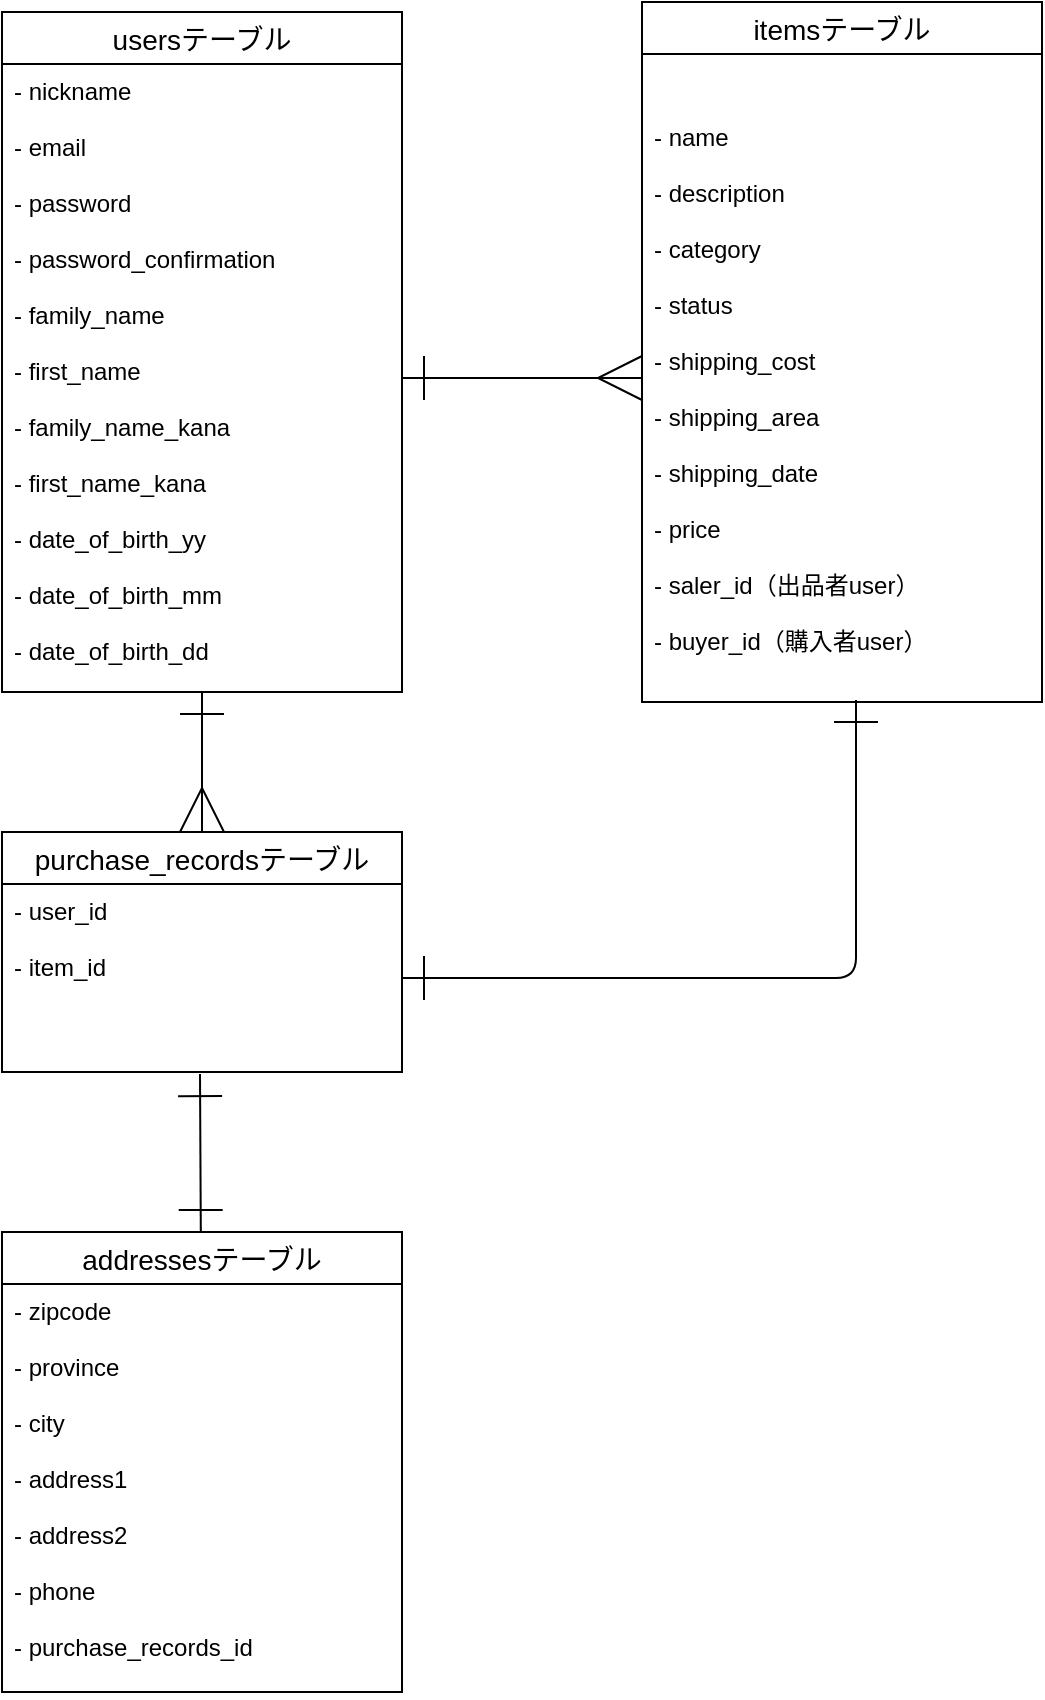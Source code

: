 <mxfile>
    <diagram id="vrA6VwyIT8-W51ywQXJp" name="ページ1">
        <mxGraphModel dx="1043" dy="847" grid="1" gridSize="10" guides="1" tooltips="1" connect="1" arrows="1" fold="1" page="1" pageScale="1" pageWidth="827" pageHeight="1169" math="0" shadow="0">
            <root>
                <mxCell id="0"/>
                <mxCell id="1" parent="0"/>
                <mxCell id="2" value="usersテーブル" style="swimlane;fontStyle=0;childLayout=stackLayout;horizontal=1;startSize=26;horizontalStack=0;resizeParent=1;resizeParentMax=0;resizeLast=0;collapsible=1;marginBottom=0;align=center;fontSize=14;" parent="1" vertex="1">
                    <mxGeometry x="200" y="160" width="200" height="340" as="geometry"/>
                </mxCell>
                <mxCell id="3" value="- nickname&#10;&#10;- email&#10;&#10;- password&#10;&#10;- password_confirmation&#10;&#10;- family_name&#10;&#10;- first_name&#10;&#10;- family_name_kana&#10;&#10;- first_name_kana&#10;&#10;- date_of_birth_yy&#10;&#10;- date_of_birth_mm&#10;&#10;- date_of_birth_dd" style="text;strokeColor=none;fillColor=none;spacingLeft=4;spacingRight=4;overflow=hidden;rotatable=0;points=[[0,0.5],[1,0.5]];portConstraint=eastwest;fontSize=12;" parent="2" vertex="1">
                    <mxGeometry y="26" width="200" height="314" as="geometry"/>
                </mxCell>
                <mxCell id="14" value="itemsテーブル" style="swimlane;fontStyle=0;childLayout=stackLayout;horizontal=1;startSize=26;horizontalStack=0;resizeParent=1;resizeParentMax=0;resizeLast=0;collapsible=1;marginBottom=0;align=center;fontSize=14;" parent="1" vertex="1">
                    <mxGeometry x="520" y="155" width="200" height="350" as="geometry"/>
                </mxCell>
                <mxCell id="15" value="&#10;&#10;- name&#10;&#10;- description&#10;&#10;- category&#10;&#10;- status&#10;&#10;- shipping_cost&#10;&#10;- shipping_area&#10;&#10;- shipping_date&#10;&#10;- price&#10;&#10;- saler_id（出品者user）&#10;&#10;- buyer_id（購入者user）&#10;&#10;" style="text;strokeColor=none;fillColor=none;spacingLeft=4;spacingRight=4;overflow=hidden;rotatable=0;points=[[0,0.5],[1,0.5]];portConstraint=eastwest;fontSize=12;" parent="14" vertex="1">
                    <mxGeometry y="26" width="200" height="324" as="geometry"/>
                </mxCell>
                <mxCell id="45" style="html=1;startArrow=ERone;startFill=0;endArrow=ERone;endFill=0;startSize=20;endSize=20;strokeWidth=1;entryX=0.495;entryY=1.011;entryDx=0;entryDy=0;entryPerimeter=0;" parent="1" source="18" target="32" edge="1">
                    <mxGeometry relative="1" as="geometry">
                        <mxPoint x="300" y="790" as="targetPoint"/>
                    </mxGeometry>
                </mxCell>
                <mxCell id="18" value="addressesテーブル" style="swimlane;fontStyle=0;childLayout=stackLayout;horizontal=1;startSize=26;horizontalStack=0;resizeParent=1;resizeParentMax=0;resizeLast=0;collapsible=1;marginBottom=0;align=center;fontSize=14;" parent="1" vertex="1">
                    <mxGeometry x="200" y="770" width="200" height="230" as="geometry"/>
                </mxCell>
                <mxCell id="19" value="- zipcode&#10;&#10;- province&#10;&#10;- city&#10;&#10;- address1&#10;&#10;- address2&#10;&#10;- phone&#10;&#10;- purchase_records_id&#10;&#10;" style="text;strokeColor=none;fillColor=none;spacingLeft=4;spacingRight=4;overflow=hidden;rotatable=0;points=[[0,0.5],[1,0.5]];portConstraint=eastwest;fontSize=12;" parent="18" vertex="1">
                    <mxGeometry y="26" width="200" height="204" as="geometry"/>
                </mxCell>
                <mxCell id="31" value="purchase_recordsテーブル" style="swimlane;fontStyle=0;childLayout=stackLayout;horizontal=1;startSize=26;horizontalStack=0;resizeParent=1;resizeParentMax=0;resizeLast=0;collapsible=1;marginBottom=0;align=center;fontSize=14;" parent="1" vertex="1">
                    <mxGeometry x="200" y="570" width="200" height="120" as="geometry"/>
                </mxCell>
                <mxCell id="32" value="- user_id&#10;&#10;- item_id&#10;&#10;" style="text;strokeColor=none;fillColor=none;spacingLeft=4;spacingRight=4;overflow=hidden;rotatable=0;points=[[0,0.5],[1,0.5]];portConstraint=eastwest;fontSize=12;" parent="31" vertex="1">
                    <mxGeometry y="26" width="200" height="94" as="geometry"/>
                </mxCell>
                <mxCell id="36" style="edgeStyle=none;html=1;startArrow=ERone;startFill=0;endArrow=ERmany;endFill=0;startSize=20;endSize=20;strokeWidth=1;" parent="1" source="3" target="15" edge="1">
                    <mxGeometry relative="1" as="geometry"/>
                </mxCell>
                <mxCell id="38" style="html=1;startArrow=ERone;startFill=0;endArrow=ERmany;endFill=0;startSize=20;endSize=20;strokeWidth=1;entryX=0.5;entryY=0;entryDx=0;entryDy=0;" parent="1" source="3" target="31" edge="1">
                    <mxGeometry relative="1" as="geometry">
                        <mxPoint x="400" y="740" as="targetPoint"/>
                    </mxGeometry>
                </mxCell>
                <mxCell id="42" style="edgeStyle=orthogonalEdgeStyle;html=1;entryX=0.535;entryY=0.997;entryDx=0;entryDy=0;entryPerimeter=0;startArrow=ERone;startFill=0;endArrow=ERone;endFill=0;startSize=20;endSize=20;strokeWidth=1;" parent="1" source="32" target="15" edge="1">
                    <mxGeometry relative="1" as="geometry"/>
                </mxCell>
            </root>
        </mxGraphModel>
    </diagram>
</mxfile>
